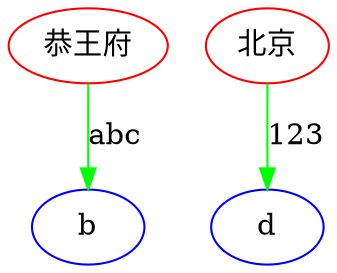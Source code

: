 digraph 2020224143529 {
	a [label="恭王府" color=red fontname=FangSong]
	b [color=blue]
	c [label="北京" color=red fontname=FangSong]
	d [color=blue]
	a -> b [label=abc color=green]
	c -> d [label=123 color=green]
}
